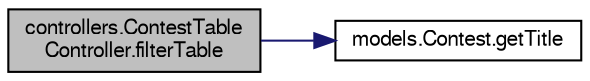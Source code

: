 digraph "controllers.ContestTableController.filterTable"
{
  bgcolor="transparent";
  edge [fontname="FreeSans",fontsize="10",labelfontname="FreeSans",labelfontsize="10"];
  node [fontname="FreeSans",fontsize="10",shape=record];
  rankdir="LR";
  Node1 [label="controllers.ContestTable\lController.filterTable",height=0.2,width=0.4,color="black", fillcolor="grey75", style="filled", fontcolor="black"];
  Node1 -> Node2 [color="midnightblue",fontsize="10",style="solid",fontname="FreeSans"];
  Node2 [label="models.Contest.getTitle",height=0.2,width=0.4,color="black",URL="$classmodels_1_1Contest.html#a063cbdb07ee6c4a96a3b0308f264ad4a"];
}
